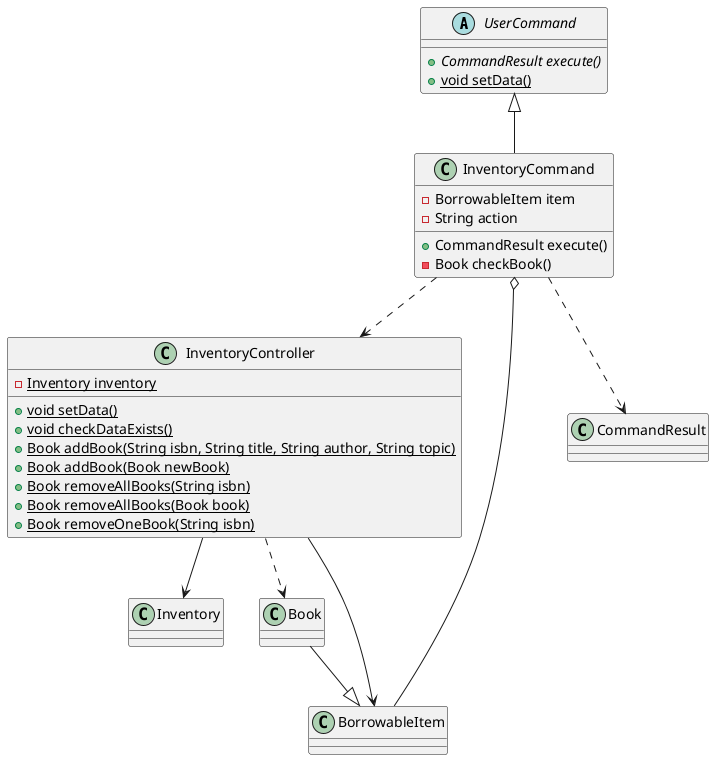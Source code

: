 @startuml inventory class diagram
abstract class UserCommand{
    + {abstract} CommandResult execute()
    + {static} void setData()
}
class InventoryController{
    - {static} Inventory inventory
    + {static} void setData()
    + {static} void checkDataExists()
    + {static} Book addBook(String isbn, String title, String author, String topic)
    + {static} Book addBook(Book newBook)
    + {static} Book removeAllBooks(String isbn)
    + {static} Book removeAllBooks(Book book)
    + {static} Book removeOneBook(String isbn)

}
class InventoryCommand{
    - BorrowableItem item
    - String action
    + CommandResult execute()
    - Book checkBook()
}
class Inventory{}
class Book{}
class BorrowableItem{}

InventoryController --> Inventory
InventoryController --> BorrowableItem
InventoryController ..> Book
Book --|> BorrowableItem
UserCommand <|-- InventoryCommand
InventoryCommand ..> InventoryController
InventoryCommand ..> CommandResult
InventoryCommand o-- BorrowableItem
@enduml